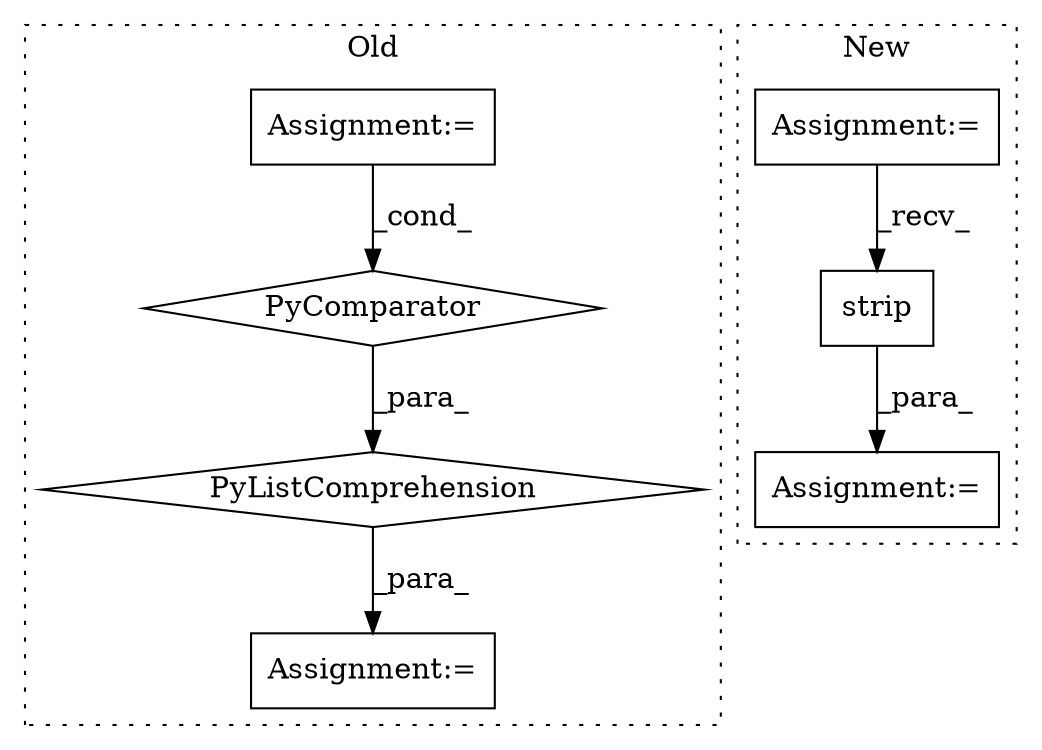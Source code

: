 digraph G {
subgraph cluster0 {
1 [label="PyListComprehension" a="109" s="2450" l="132" shape="diamond"];
3 [label="Assignment:=" a="7" s="1722" l="4" shape="box"];
4 [label="PyComparator" a="113" s="2544" l="30" shape="diamond"];
6 [label="Assignment:=" a="7" s="2715" l="1" shape="box"];
label = "Old";
style="dotted";
}
subgraph cluster1 {
2 [label="strip" a="32" s="4069" l="7" shape="box"];
5 [label="Assignment:=" a="7" s="3973" l="23" shape="box"];
7 [label="Assignment:=" a="7" s="4218" l="28" shape="box"];
label = "New";
style="dotted";
}
1 -> 6 [label="_para_"];
2 -> 5 [label="_para_"];
3 -> 4 [label="_cond_"];
4 -> 1 [label="_para_"];
7 -> 2 [label="_recv_"];
}